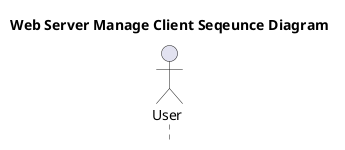 @startuml Web Server Manage Client
title **Web Server Manage Client** Seqeunce Diagram
hide footbox
actor User

@enduml